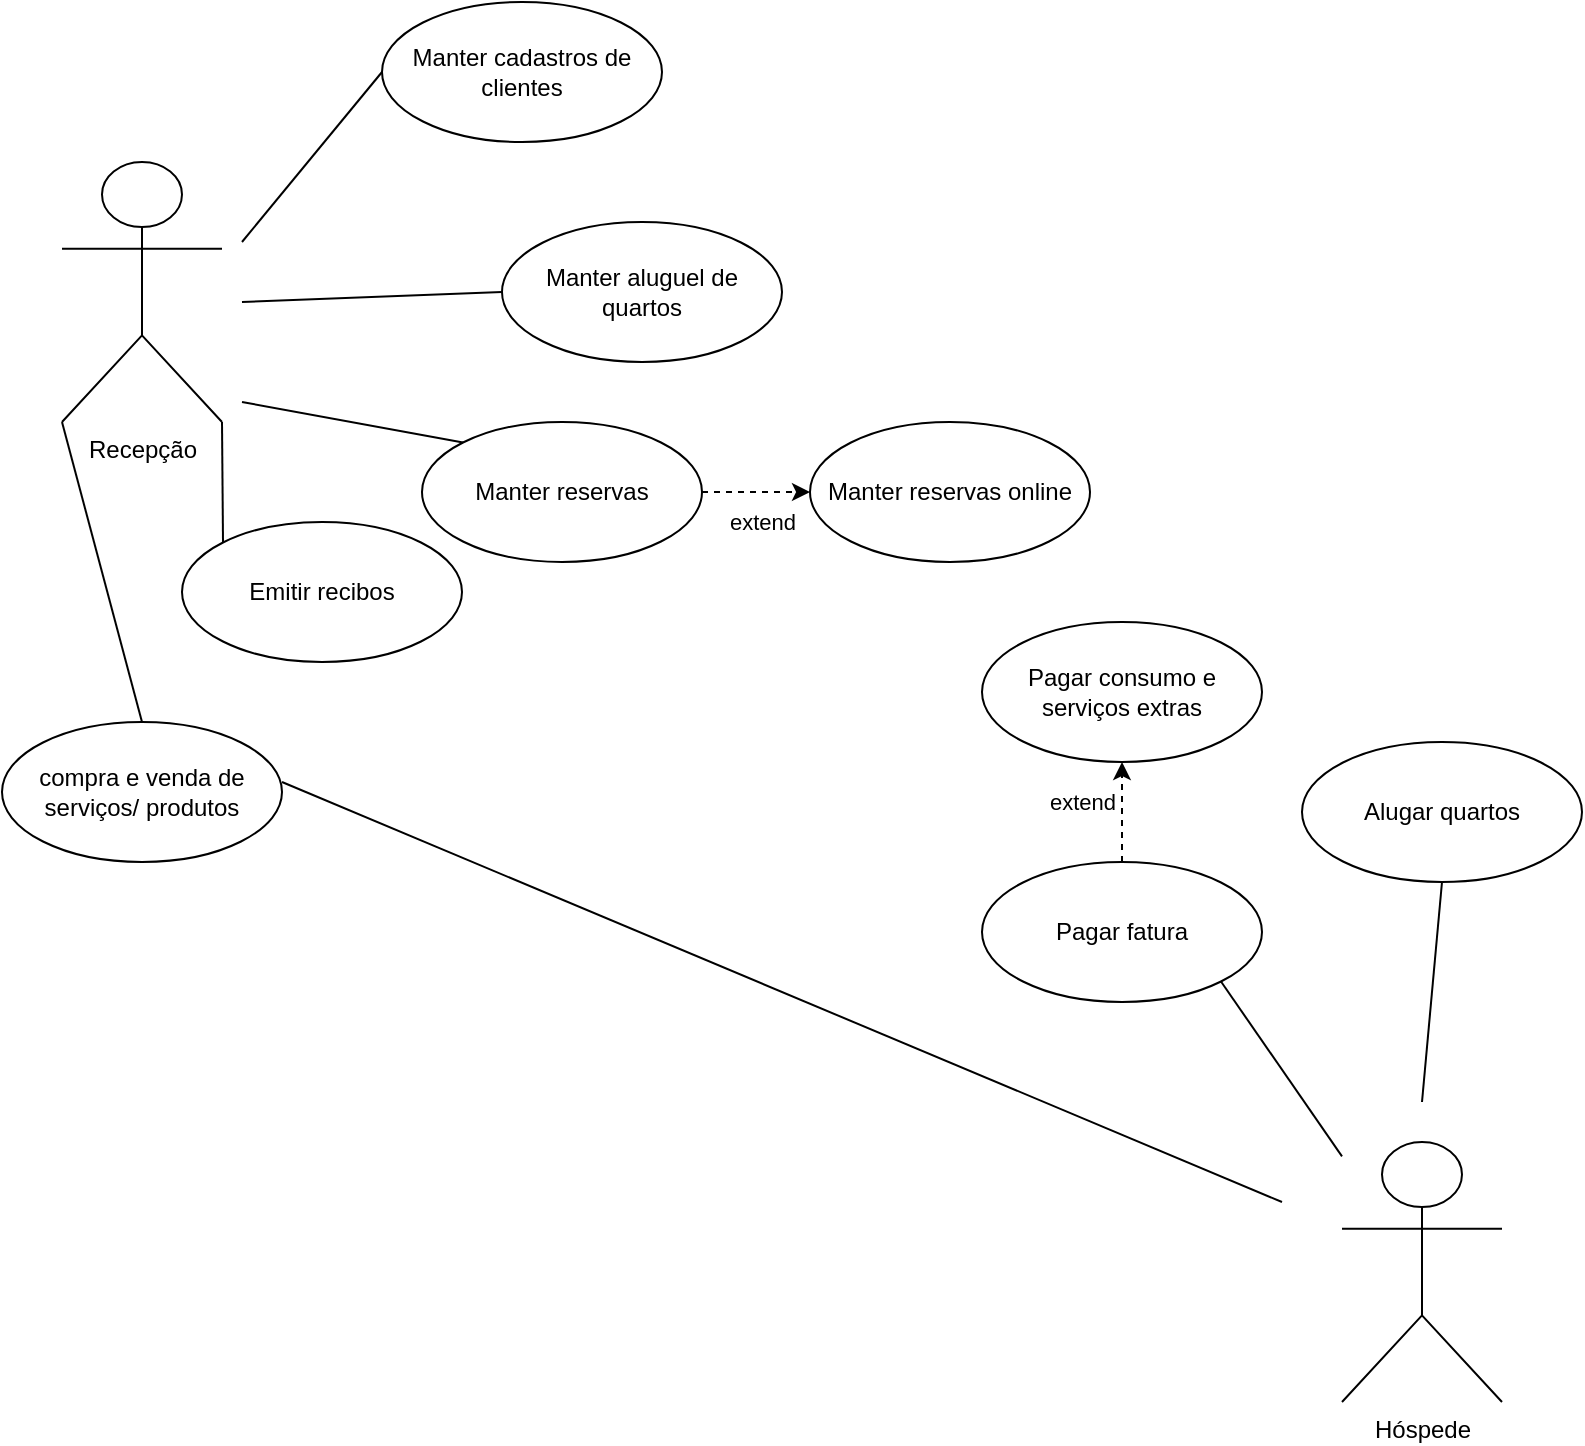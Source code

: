<mxfile version="21.1.9" type="github">
  <diagram name="Página-1" id="8A-gIid98ODeogEsr4VN">
    <mxGraphModel dx="1434" dy="796" grid="1" gridSize="10" guides="1" tooltips="1" connect="1" arrows="1" fold="1" page="1" pageScale="1" pageWidth="827" pageHeight="1169" math="0" shadow="0">
      <root>
        <mxCell id="0" />
        <mxCell id="1" parent="0" />
        <mxCell id="XWONsPRAWwPBpnLWDOgD-1" value="Recepção" style="shape=umlActor;html=1;verticalLabelPosition=bottom;verticalAlign=top;align=center;" parent="1" vertex="1">
          <mxGeometry x="40" y="150" width="80" height="130" as="geometry" />
        </mxCell>
        <mxCell id="XWONsPRAWwPBpnLWDOgD-2" value="Manter cadastros de clientes" style="ellipse;whiteSpace=wrap;html=1;" parent="1" vertex="1">
          <mxGeometry x="200" y="70" width="140" height="70" as="geometry" />
        </mxCell>
        <mxCell id="XWONsPRAWwPBpnLWDOgD-3" value="Manter aluguel de quartos" style="ellipse;whiteSpace=wrap;html=1;" parent="1" vertex="1">
          <mxGeometry x="260" y="180" width="140" height="70" as="geometry" />
        </mxCell>
        <mxCell id="XWONsPRAWwPBpnLWDOgD-4" value="Manter reservas" style="ellipse;whiteSpace=wrap;html=1;" parent="1" vertex="1">
          <mxGeometry x="220" y="280" width="140" height="70" as="geometry" />
        </mxCell>
        <mxCell id="XWONsPRAWwPBpnLWDOgD-5" value="Manter reservas online" style="ellipse;whiteSpace=wrap;html=1;" parent="1" vertex="1">
          <mxGeometry x="414" y="280" width="140" height="70" as="geometry" />
        </mxCell>
        <mxCell id="XWONsPRAWwPBpnLWDOgD-6" value="" style="endArrow=none;html=1;rounded=0;entryX=0;entryY=0.5;entryDx=0;entryDy=0;" parent="1" target="XWONsPRAWwPBpnLWDOgD-2" edge="1">
          <mxGeometry width="50" height="50" relative="1" as="geometry">
            <mxPoint x="130" y="190" as="sourcePoint" />
            <mxPoint x="200" y="120" as="targetPoint" />
          </mxGeometry>
        </mxCell>
        <mxCell id="XWONsPRAWwPBpnLWDOgD-7" value="" style="endArrow=none;html=1;rounded=0;entryX=0;entryY=0.5;entryDx=0;entryDy=0;" parent="1" target="XWONsPRAWwPBpnLWDOgD-3" edge="1">
          <mxGeometry width="50" height="50" relative="1" as="geometry">
            <mxPoint x="130" y="220" as="sourcePoint" />
            <mxPoint x="210" y="115" as="targetPoint" />
          </mxGeometry>
        </mxCell>
        <mxCell id="XWONsPRAWwPBpnLWDOgD-8" value="" style="endArrow=none;html=1;rounded=0;entryX=0;entryY=0;entryDx=0;entryDy=0;" parent="1" target="XWONsPRAWwPBpnLWDOgD-4" edge="1">
          <mxGeometry width="50" height="50" relative="1" as="geometry">
            <mxPoint x="130" y="270" as="sourcePoint" />
            <mxPoint x="180" y="260" as="targetPoint" />
          </mxGeometry>
        </mxCell>
        <mxCell id="XWONsPRAWwPBpnLWDOgD-11" value="extend" style="endArrow=classic;html=1;rounded=0;exitX=1;exitY=0.5;exitDx=0;exitDy=0;dashed=1;entryX=0;entryY=0.5;entryDx=0;entryDy=0;" parent="1" source="XWONsPRAWwPBpnLWDOgD-4" target="XWONsPRAWwPBpnLWDOgD-5" edge="1">
          <mxGeometry x="0.111" y="-15" width="50" height="50" relative="1" as="geometry">
            <mxPoint x="170" y="390" as="sourcePoint" />
            <mxPoint x="220" y="340" as="targetPoint" />
            <mxPoint as="offset" />
          </mxGeometry>
        </mxCell>
        <mxCell id="XWONsPRAWwPBpnLWDOgD-12" value="compra e venda de serviços/ produtos" style="ellipse;whiteSpace=wrap;html=1;" parent="1" vertex="1">
          <mxGeometry x="10" y="430" width="140" height="70" as="geometry" />
        </mxCell>
        <mxCell id="XWONsPRAWwPBpnLWDOgD-13" value="" style="endArrow=none;html=1;rounded=0;entryX=0;entryY=1;entryDx=0;entryDy=0;entryPerimeter=0;exitX=0.5;exitY=0;exitDx=0;exitDy=0;" parent="1" source="XWONsPRAWwPBpnLWDOgD-12" target="XWONsPRAWwPBpnLWDOgD-1" edge="1">
          <mxGeometry width="50" height="50" relative="1" as="geometry">
            <mxPoint x="120" y="400" as="sourcePoint" />
            <mxPoint x="50" y="290" as="targetPoint" />
          </mxGeometry>
        </mxCell>
        <mxCell id="XWONsPRAWwPBpnLWDOgD-14" value="Emitir recibos" style="ellipse;whiteSpace=wrap;html=1;" parent="1" vertex="1">
          <mxGeometry x="100" y="330" width="140" height="70" as="geometry" />
        </mxCell>
        <mxCell id="XWONsPRAWwPBpnLWDOgD-15" value="" style="endArrow=none;html=1;rounded=0;entryX=0;entryY=0;entryDx=0;entryDy=0;" parent="1" target="XWONsPRAWwPBpnLWDOgD-14" edge="1">
          <mxGeometry width="50" height="50" relative="1" as="geometry">
            <mxPoint x="120" y="280" as="sourcePoint" />
            <mxPoint x="230" y="500" as="targetPoint" />
          </mxGeometry>
        </mxCell>
        <mxCell id="XWONsPRAWwPBpnLWDOgD-17" value="Hóspede" style="shape=umlActor;html=1;verticalLabelPosition=bottom;verticalAlign=top;align=center;" parent="1" vertex="1">
          <mxGeometry x="680" y="640" width="80" height="130" as="geometry" />
        </mxCell>
        <mxCell id="XWONsPRAWwPBpnLWDOgD-18" value="Alugar quartos" style="ellipse;whiteSpace=wrap;html=1;" parent="1" vertex="1">
          <mxGeometry x="660" y="440" width="140" height="70" as="geometry" />
        </mxCell>
        <mxCell id="XWONsPRAWwPBpnLWDOgD-19" value="Pagar fatura" style="ellipse;whiteSpace=wrap;html=1;" parent="1" vertex="1">
          <mxGeometry x="500" y="500" width="140" height="70" as="geometry" />
        </mxCell>
        <mxCell id="XWONsPRAWwPBpnLWDOgD-20" value="" style="endArrow=none;html=1;rounded=0;entryX=0;entryY=1;entryDx=0;entryDy=0;entryPerimeter=0;" parent="1" edge="1">
          <mxGeometry width="50" height="50" relative="1" as="geometry">
            <mxPoint x="650" y="670" as="sourcePoint" />
            <mxPoint x="150" y="460" as="targetPoint" />
          </mxGeometry>
        </mxCell>
        <mxCell id="XWONsPRAWwPBpnLWDOgD-21" value="" style="endArrow=none;html=1;rounded=0;entryX=1;entryY=1;entryDx=0;entryDy=0;" parent="1" source="XWONsPRAWwPBpnLWDOgD-17" target="XWONsPRAWwPBpnLWDOgD-19" edge="1">
          <mxGeometry width="50" height="50" relative="1" as="geometry">
            <mxPoint x="600" y="630" as="sourcePoint" />
            <mxPoint x="650" y="580" as="targetPoint" />
          </mxGeometry>
        </mxCell>
        <mxCell id="XWONsPRAWwPBpnLWDOgD-22" value="" style="endArrow=none;html=1;rounded=0;entryX=0.5;entryY=1;entryDx=0;entryDy=0;" parent="1" target="XWONsPRAWwPBpnLWDOgD-18" edge="1">
          <mxGeometry width="50" height="50" relative="1" as="geometry">
            <mxPoint x="720" y="620" as="sourcePoint" />
            <mxPoint x="720" y="510" as="targetPoint" />
          </mxGeometry>
        </mxCell>
        <mxCell id="XWONsPRAWwPBpnLWDOgD-23" value="extend" style="endArrow=classic;html=1;rounded=0;exitX=0.5;exitY=0;exitDx=0;exitDy=0;dashed=1;entryX=0.5;entryY=1;entryDx=0;entryDy=0;" parent="1" source="XWONsPRAWwPBpnLWDOgD-19" target="XWONsPRAWwPBpnLWDOgD-24" edge="1">
          <mxGeometry x="0.2" y="20" width="50" height="50" relative="1" as="geometry">
            <mxPoint x="550" y="490" as="sourcePoint" />
            <mxPoint x="640" y="400" as="targetPoint" />
            <mxPoint as="offset" />
          </mxGeometry>
        </mxCell>
        <mxCell id="XWONsPRAWwPBpnLWDOgD-24" value="Pagar consumo e serviços extras" style="ellipse;whiteSpace=wrap;html=1;" parent="1" vertex="1">
          <mxGeometry x="500" y="380" width="140" height="70" as="geometry" />
        </mxCell>
      </root>
    </mxGraphModel>
  </diagram>
</mxfile>
